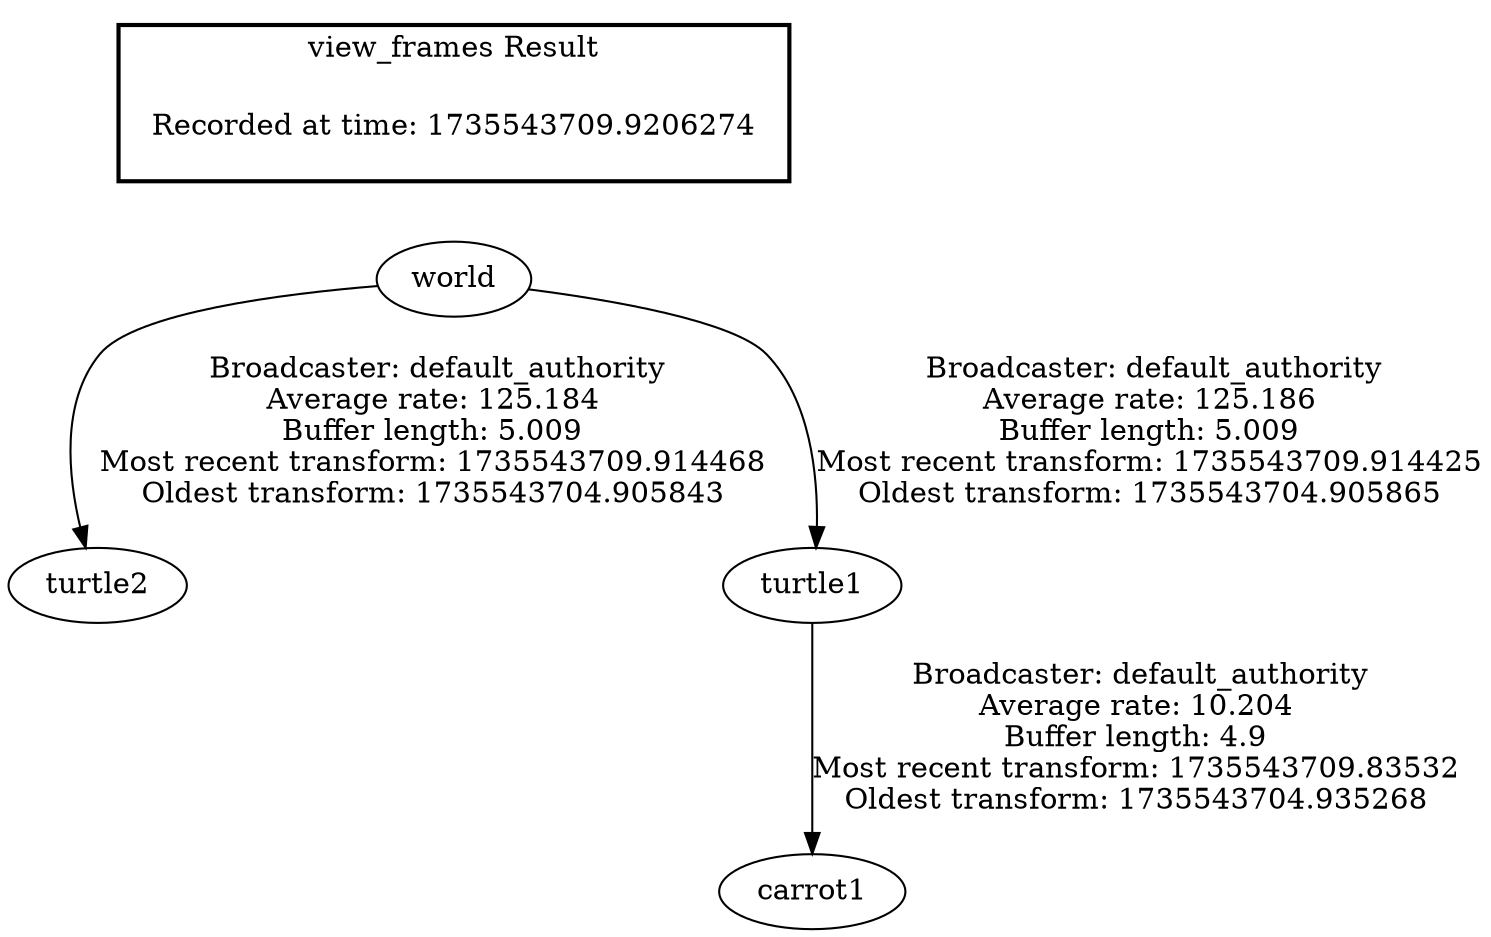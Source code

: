 digraph G {
"world" -> "turtle2"[label=" Broadcaster: default_authority\nAverage rate: 125.184\nBuffer length: 5.009\nMost recent transform: 1735543709.914468\nOldest transform: 1735543704.905843\n"];
"world" -> "turtle1"[label=" Broadcaster: default_authority\nAverage rate: 125.186\nBuffer length: 5.009\nMost recent transform: 1735543709.914425\nOldest transform: 1735543704.905865\n"];
"turtle1" -> "carrot1"[label=" Broadcaster: default_authority\nAverage rate: 10.204\nBuffer length: 4.9\nMost recent transform: 1735543709.83532\nOldest transform: 1735543704.935268\n"];
edge [style=invis];
 subgraph cluster_legend { style=bold; color=black; label ="view_frames Result";
"Recorded at time: 1735543709.9206274"[ shape=plaintext ] ;
}->"world";
}